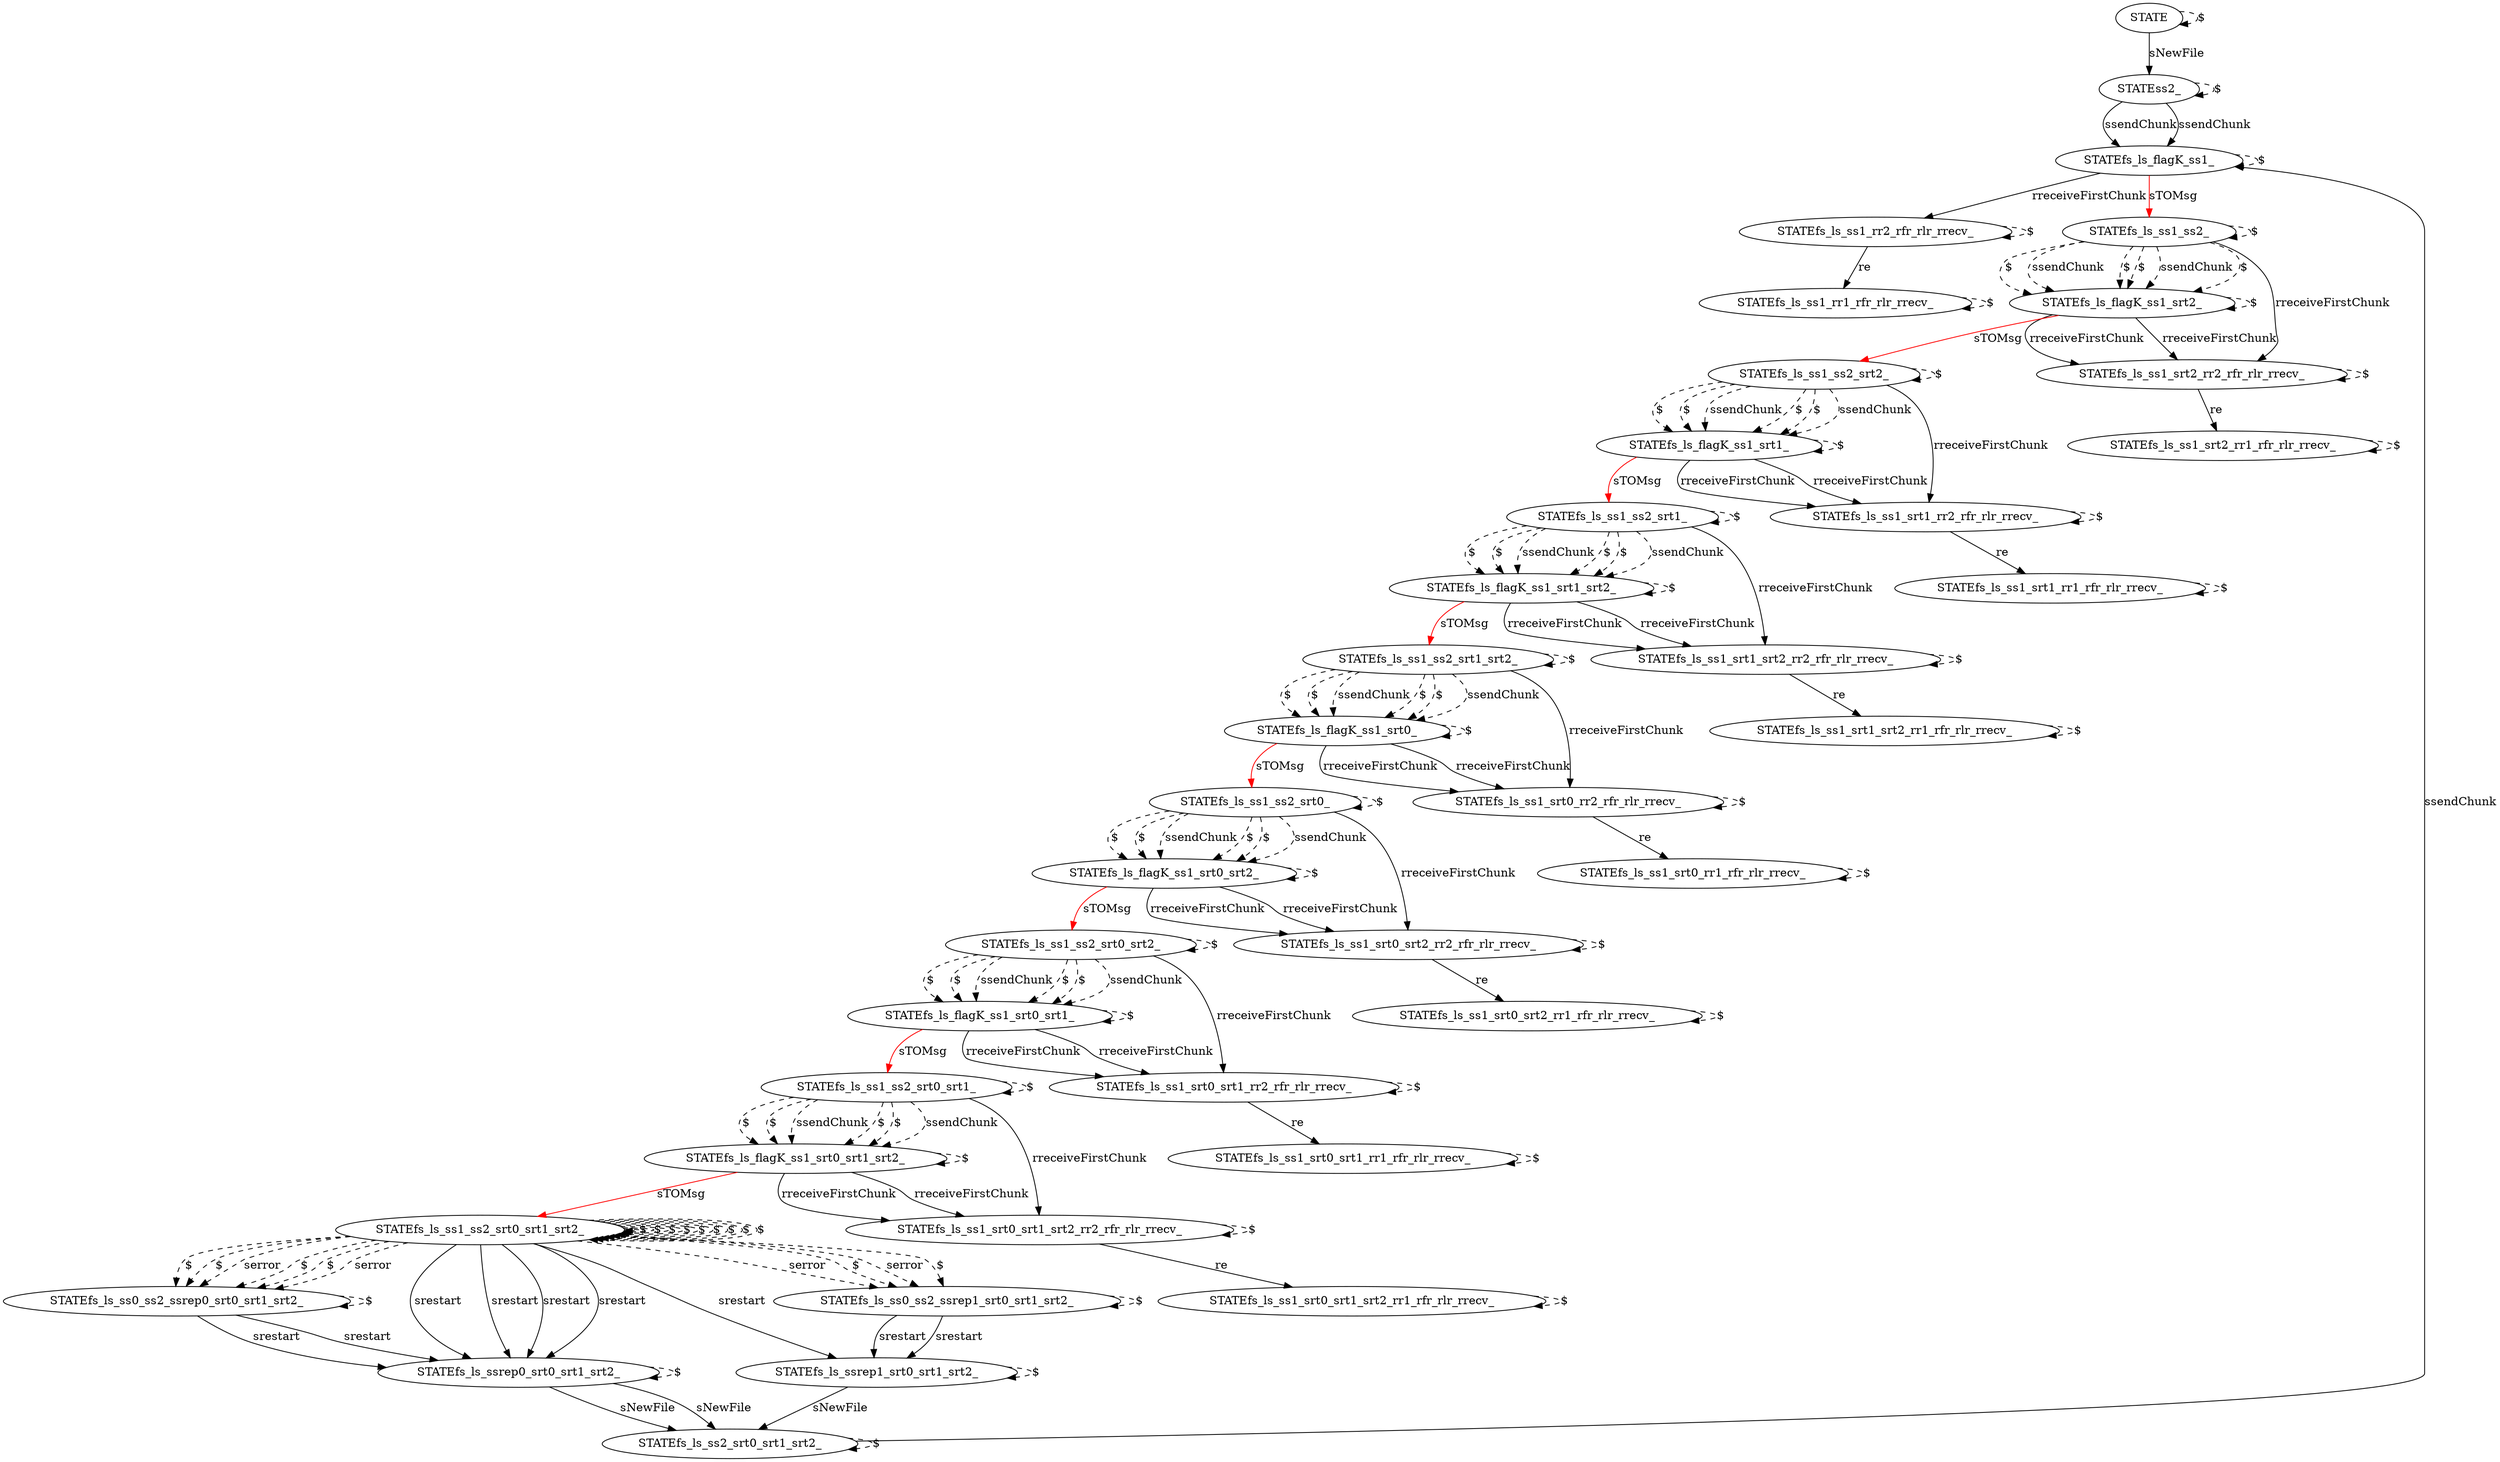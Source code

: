 digraph model {

    STATE -> STATE [style=dashed,label = "$"];
    STATE -> STATEss2_ [label = "sNewFile"];
    STATEss2_ -> STATEss2_ [style=dashed,label = "$"];
    STATEss2_ -> STATEfs_ls_flagK_ss1_ [label = "ssendChunk"];
    STATEss2_ -> STATEfs_ls_flagK_ss1_ [label = "ssendChunk"];
    STATEfs_ls_flagK_ss1_ -> STATEfs_ls_flagK_ss1_ [style=dashed,label = "$"];
    STATEfs_ls_flagK_ss1_ -> STATEfs_ls_ss1_rr2_rfr_rlr_rrecv_ [label = "rreceiveFirstChunk"];
    STATEfs_ls_flagK_ss1_ -> STATEfs_ls_ss1_ss2_ [color="red",label = "sTOMsg"];
    STATEfs_ls_ss1_ss2_ -> STATEfs_ls_flagK_ss1_srt2_ [style=dashed,label = "ssendChunk"];
    STATEfs_ls_ss1_ss2_ -> STATEfs_ls_flagK_ss1_srt2_ [style=dashed,label = "$"];
    STATEfs_ls_ss1_ss2_ -> STATEfs_ls_flagK_ss1_srt2_ [style=dashed,label = "$"];
    STATEfs_ls_ss1_ss2_ -> STATEfs_ls_ss1_srt2_rr2_rfr_rlr_rrecv_ [label = "rreceiveFirstChunk"];
    STATEfs_ls_ss1_ss2_ -> STATEfs_ls_ss1_ss2_ [style=dashed,label = "$"];
    STATEfs_ls_ss1_ss2_ -> STATEfs_ls_flagK_ss1_srt2_ [style=dashed,label = "ssendChunk"];
    STATEfs_ls_ss1_ss2_ -> STATEfs_ls_flagK_ss1_srt2_ [style=dashed,label = "$"];
    STATEfs_ls_ss1_ss2_ -> STATEfs_ls_flagK_ss1_srt2_ [style=dashed,label = "$"];
    STATEfs_ls_ss1_rr2_rfr_rlr_rrecv_ -> STATEfs_ls_ss1_rr2_rfr_rlr_rrecv_ [style=dashed,label = "$"];
    STATEfs_ls_ss1_rr2_rfr_rlr_rrecv_ -> STATEfs_ls_ss1_rr1_rfr_rlr_rrecv_ [label = "re"];
    STATEfs_ls_ss1_rr1_rfr_rlr_rrecv_ -> STATEfs_ls_ss1_rr1_rfr_rlr_rrecv_ [style=dashed,label = "$"];
    STATEfs_ls_flagK_ss1_srt2_ -> STATEfs_ls_flagK_ss1_srt2_ [style=dashed,label = "$"];
    STATEfs_ls_flagK_ss1_srt2_ -> STATEfs_ls_ss1_srt2_rr2_rfr_rlr_rrecv_ [label = "rreceiveFirstChunk"];
    STATEfs_ls_flagK_ss1_srt2_ -> STATEfs_ls_ss1_srt2_rr2_rfr_rlr_rrecv_ [label = "rreceiveFirstChunk"];
    STATEfs_ls_flagK_ss1_srt2_ -> STATEfs_ls_ss1_ss2_srt2_ [color="red",label = "sTOMsg"];
    STATEfs_ls_ss1_ss2_srt2_ -> STATEfs_ls_flagK_ss1_srt1_ [style=dashed,label = "ssendChunk"];
    STATEfs_ls_ss1_ss2_srt2_ -> STATEfs_ls_flagK_ss1_srt1_ [style=dashed,label = "$"];
    STATEfs_ls_ss1_ss2_srt2_ -> STATEfs_ls_flagK_ss1_srt1_ [style=dashed,label = "$"];
    STATEfs_ls_ss1_ss2_srt2_ -> STATEfs_ls_ss1_srt1_rr2_rfr_rlr_rrecv_ [label = "rreceiveFirstChunk"];
    STATEfs_ls_ss1_ss2_srt2_ -> STATEfs_ls_ss1_ss2_srt2_ [style=dashed,label = "$"];
    STATEfs_ls_ss1_ss2_srt2_ -> STATEfs_ls_flagK_ss1_srt1_ [style=dashed,label = "ssendChunk"];
    STATEfs_ls_ss1_ss2_srt2_ -> STATEfs_ls_flagK_ss1_srt1_ [style=dashed,label = "$"];
    STATEfs_ls_ss1_ss2_srt2_ -> STATEfs_ls_flagK_ss1_srt1_ [style=dashed,label = "$"];
    STATEfs_ls_ss1_srt2_rr2_rfr_rlr_rrecv_ -> STATEfs_ls_ss1_srt2_rr2_rfr_rlr_rrecv_ [style=dashed,label = "$"];
    STATEfs_ls_ss1_srt2_rr2_rfr_rlr_rrecv_ -> STATEfs_ls_ss1_srt2_rr1_rfr_rlr_rrecv_ [label = "re"];
    STATEfs_ls_ss1_srt2_rr1_rfr_rlr_rrecv_ -> STATEfs_ls_ss1_srt2_rr1_rfr_rlr_rrecv_ [style=dashed,label = "$"];
    STATEfs_ls_flagK_ss1_srt1_ -> STATEfs_ls_flagK_ss1_srt1_ [style=dashed,label = "$"];
    STATEfs_ls_flagK_ss1_srt1_ -> STATEfs_ls_ss1_srt1_rr2_rfr_rlr_rrecv_ [label = "rreceiveFirstChunk"];
    STATEfs_ls_flagK_ss1_srt1_ -> STATEfs_ls_ss1_srt1_rr2_rfr_rlr_rrecv_ [label = "rreceiveFirstChunk"];
    STATEfs_ls_flagK_ss1_srt1_ -> STATEfs_ls_ss1_ss2_srt1_ [color="red",label = "sTOMsg"];
    STATEfs_ls_ss1_ss2_srt1_ -> STATEfs_ls_flagK_ss1_srt1_srt2_ [style=dashed,label = "ssendChunk"];
    STATEfs_ls_ss1_ss2_srt1_ -> STATEfs_ls_flagK_ss1_srt1_srt2_ [style=dashed,label = "$"];
    STATEfs_ls_ss1_ss2_srt1_ -> STATEfs_ls_flagK_ss1_srt1_srt2_ [style=dashed,label = "$"];
    STATEfs_ls_ss1_ss2_srt1_ -> STATEfs_ls_ss1_srt1_srt2_rr2_rfr_rlr_rrecv_ [label = "rreceiveFirstChunk"];
    STATEfs_ls_ss1_ss2_srt1_ -> STATEfs_ls_ss1_ss2_srt1_ [style=dashed,label = "$"];
    STATEfs_ls_ss1_ss2_srt1_ -> STATEfs_ls_flagK_ss1_srt1_srt2_ [style=dashed,label = "ssendChunk"];
    STATEfs_ls_ss1_ss2_srt1_ -> STATEfs_ls_flagK_ss1_srt1_srt2_ [style=dashed,label = "$"];
    STATEfs_ls_ss1_ss2_srt1_ -> STATEfs_ls_flagK_ss1_srt1_srt2_ [style=dashed,label = "$"];
    STATEfs_ls_ss1_srt1_rr2_rfr_rlr_rrecv_ -> STATEfs_ls_ss1_srt1_rr2_rfr_rlr_rrecv_ [style=dashed,label = "$"];
    STATEfs_ls_ss1_srt1_rr2_rfr_rlr_rrecv_ -> STATEfs_ls_ss1_srt1_rr1_rfr_rlr_rrecv_ [label = "re"];
    STATEfs_ls_ss1_srt1_rr1_rfr_rlr_rrecv_ -> STATEfs_ls_ss1_srt1_rr1_rfr_rlr_rrecv_ [style=dashed,label = "$"];
    STATEfs_ls_flagK_ss1_srt1_srt2_ -> STATEfs_ls_flagK_ss1_srt1_srt2_ [style=dashed,label = "$"];
    STATEfs_ls_flagK_ss1_srt1_srt2_ -> STATEfs_ls_ss1_srt1_srt2_rr2_rfr_rlr_rrecv_ [label = "rreceiveFirstChunk"];
    STATEfs_ls_flagK_ss1_srt1_srt2_ -> STATEfs_ls_ss1_srt1_srt2_rr2_rfr_rlr_rrecv_ [label = "rreceiveFirstChunk"];
    STATEfs_ls_flagK_ss1_srt1_srt2_ -> STATEfs_ls_ss1_ss2_srt1_srt2_ [color="red",label = "sTOMsg"];
    STATEfs_ls_ss1_ss2_srt1_srt2_ -> STATEfs_ls_flagK_ss1_srt0_ [style=dashed,label = "ssendChunk"];
    STATEfs_ls_ss1_ss2_srt1_srt2_ -> STATEfs_ls_flagK_ss1_srt0_ [style=dashed,label = "$"];
    STATEfs_ls_ss1_ss2_srt1_srt2_ -> STATEfs_ls_flagK_ss1_srt0_ [style=dashed,label = "$"];
    STATEfs_ls_ss1_ss2_srt1_srt2_ -> STATEfs_ls_ss1_srt0_rr2_rfr_rlr_rrecv_ [label = "rreceiveFirstChunk"];
    STATEfs_ls_ss1_ss2_srt1_srt2_ -> STATEfs_ls_ss1_ss2_srt1_srt2_ [style=dashed,label = "$"];
    STATEfs_ls_ss1_ss2_srt1_srt2_ -> STATEfs_ls_flagK_ss1_srt0_ [style=dashed,label = "ssendChunk"];
    STATEfs_ls_ss1_ss2_srt1_srt2_ -> STATEfs_ls_flagK_ss1_srt0_ [style=dashed,label = "$"];
    STATEfs_ls_ss1_ss2_srt1_srt2_ -> STATEfs_ls_flagK_ss1_srt0_ [style=dashed,label = "$"];
    STATEfs_ls_ss1_srt1_srt2_rr2_rfr_rlr_rrecv_ -> STATEfs_ls_ss1_srt1_srt2_rr2_rfr_rlr_rrecv_ [style=dashed,label = "$"];
    STATEfs_ls_ss1_srt1_srt2_rr2_rfr_rlr_rrecv_ -> STATEfs_ls_ss1_srt1_srt2_rr1_rfr_rlr_rrecv_ [label = "re"];
    STATEfs_ls_ss1_srt1_srt2_rr1_rfr_rlr_rrecv_ -> STATEfs_ls_ss1_srt1_srt2_rr1_rfr_rlr_rrecv_ [style=dashed,label = "$"];
    STATEfs_ls_flagK_ss1_srt0_ -> STATEfs_ls_flagK_ss1_srt0_ [style=dashed,label = "$"];
    STATEfs_ls_flagK_ss1_srt0_ -> STATEfs_ls_ss1_srt0_rr2_rfr_rlr_rrecv_ [label = "rreceiveFirstChunk"];
    STATEfs_ls_flagK_ss1_srt0_ -> STATEfs_ls_ss1_srt0_rr2_rfr_rlr_rrecv_ [label = "rreceiveFirstChunk"];
    STATEfs_ls_flagK_ss1_srt0_ -> STATEfs_ls_ss1_ss2_srt0_ [color="red",label = "sTOMsg"];
    STATEfs_ls_ss1_ss2_srt0_ -> STATEfs_ls_flagK_ss1_srt0_srt2_ [style=dashed,label = "ssendChunk"];
    STATEfs_ls_ss1_ss2_srt0_ -> STATEfs_ls_flagK_ss1_srt0_srt2_ [style=dashed,label = "$"];
    STATEfs_ls_ss1_ss2_srt0_ -> STATEfs_ls_flagK_ss1_srt0_srt2_ [style=dashed,label = "$"];
    STATEfs_ls_ss1_ss2_srt0_ -> STATEfs_ls_ss1_srt0_srt2_rr2_rfr_rlr_rrecv_ [label = "rreceiveFirstChunk"];
    STATEfs_ls_ss1_ss2_srt0_ -> STATEfs_ls_ss1_ss2_srt0_ [style=dashed,label = "$"];
    STATEfs_ls_ss1_ss2_srt0_ -> STATEfs_ls_flagK_ss1_srt0_srt2_ [style=dashed,label = "ssendChunk"];
    STATEfs_ls_ss1_ss2_srt0_ -> STATEfs_ls_flagK_ss1_srt0_srt2_ [style=dashed,label = "$"];
    STATEfs_ls_ss1_ss2_srt0_ -> STATEfs_ls_flagK_ss1_srt0_srt2_ [style=dashed,label = "$"];
    STATEfs_ls_ss1_srt0_rr2_rfr_rlr_rrecv_ -> STATEfs_ls_ss1_srt0_rr2_rfr_rlr_rrecv_ [style=dashed,label = "$"];
    STATEfs_ls_ss1_srt0_rr2_rfr_rlr_rrecv_ -> STATEfs_ls_ss1_srt0_rr1_rfr_rlr_rrecv_ [label = "re"];
    STATEfs_ls_ss1_srt0_rr1_rfr_rlr_rrecv_ -> STATEfs_ls_ss1_srt0_rr1_rfr_rlr_rrecv_ [style=dashed,label = "$"];
    STATEfs_ls_flagK_ss1_srt0_srt2_ -> STATEfs_ls_flagK_ss1_srt0_srt2_ [style=dashed,label = "$"];
    STATEfs_ls_flagK_ss1_srt0_srt2_ -> STATEfs_ls_ss1_srt0_srt2_rr2_rfr_rlr_rrecv_ [label = "rreceiveFirstChunk"];
    STATEfs_ls_flagK_ss1_srt0_srt2_ -> STATEfs_ls_ss1_srt0_srt2_rr2_rfr_rlr_rrecv_ [label = "rreceiveFirstChunk"];
    STATEfs_ls_flagK_ss1_srt0_srt2_ -> STATEfs_ls_ss1_ss2_srt0_srt2_ [color="red",label = "sTOMsg"];
    STATEfs_ls_ss1_ss2_srt0_srt2_ -> STATEfs_ls_flagK_ss1_srt0_srt1_ [style=dashed,label = "ssendChunk"];
    STATEfs_ls_ss1_ss2_srt0_srt2_ -> STATEfs_ls_flagK_ss1_srt0_srt1_ [style=dashed,label = "$"];
    STATEfs_ls_ss1_ss2_srt0_srt2_ -> STATEfs_ls_flagK_ss1_srt0_srt1_ [style=dashed,label = "$"];
    STATEfs_ls_ss1_ss2_srt0_srt2_ -> STATEfs_ls_ss1_srt0_srt1_rr2_rfr_rlr_rrecv_ [label = "rreceiveFirstChunk"];
    STATEfs_ls_ss1_ss2_srt0_srt2_ -> STATEfs_ls_ss1_ss2_srt0_srt2_ [style=dashed,label = "$"];
    STATEfs_ls_ss1_ss2_srt0_srt2_ -> STATEfs_ls_flagK_ss1_srt0_srt1_ [style=dashed,label = "ssendChunk"];
    STATEfs_ls_ss1_ss2_srt0_srt2_ -> STATEfs_ls_flagK_ss1_srt0_srt1_ [style=dashed,label = "$"];
    STATEfs_ls_ss1_ss2_srt0_srt2_ -> STATEfs_ls_flagK_ss1_srt0_srt1_ [style=dashed,label = "$"];
    STATEfs_ls_ss1_srt0_srt2_rr2_rfr_rlr_rrecv_ -> STATEfs_ls_ss1_srt0_srt2_rr2_rfr_rlr_rrecv_ [style=dashed,label = "$"];
    STATEfs_ls_ss1_srt0_srt2_rr2_rfr_rlr_rrecv_ -> STATEfs_ls_ss1_srt0_srt2_rr1_rfr_rlr_rrecv_ [label = "re"];
    STATEfs_ls_ss1_srt0_srt2_rr1_rfr_rlr_rrecv_ -> STATEfs_ls_ss1_srt0_srt2_rr1_rfr_rlr_rrecv_ [style=dashed,label = "$"];
    STATEfs_ls_flagK_ss1_srt0_srt1_ -> STATEfs_ls_flagK_ss1_srt0_srt1_ [style=dashed,label = "$"];
    STATEfs_ls_flagK_ss1_srt0_srt1_ -> STATEfs_ls_ss1_srt0_srt1_rr2_rfr_rlr_rrecv_ [label = "rreceiveFirstChunk"];
    STATEfs_ls_flagK_ss1_srt0_srt1_ -> STATEfs_ls_ss1_srt0_srt1_rr2_rfr_rlr_rrecv_ [label = "rreceiveFirstChunk"];
    STATEfs_ls_flagK_ss1_srt0_srt1_ -> STATEfs_ls_ss1_ss2_srt0_srt1_ [color="red",label = "sTOMsg"];
    STATEfs_ls_ss1_ss2_srt0_srt1_ -> STATEfs_ls_flagK_ss1_srt0_srt1_srt2_ [style=dashed,label = "ssendChunk"];
    STATEfs_ls_ss1_ss2_srt0_srt1_ -> STATEfs_ls_flagK_ss1_srt0_srt1_srt2_ [style=dashed,label = "$"];
    STATEfs_ls_ss1_ss2_srt0_srt1_ -> STATEfs_ls_flagK_ss1_srt0_srt1_srt2_ [style=dashed,label = "$"];
    STATEfs_ls_ss1_ss2_srt0_srt1_ -> STATEfs_ls_ss1_srt0_srt1_srt2_rr2_rfr_rlr_rrecv_ [label = "rreceiveFirstChunk"];
    STATEfs_ls_ss1_ss2_srt0_srt1_ -> STATEfs_ls_ss1_ss2_srt0_srt1_ [style=dashed,label = "$"];
    STATEfs_ls_ss1_ss2_srt0_srt1_ -> STATEfs_ls_flagK_ss1_srt0_srt1_srt2_ [style=dashed,label = "ssendChunk"];
    STATEfs_ls_ss1_ss2_srt0_srt1_ -> STATEfs_ls_flagK_ss1_srt0_srt1_srt2_ [style=dashed,label = "$"];
    STATEfs_ls_ss1_ss2_srt0_srt1_ -> STATEfs_ls_flagK_ss1_srt0_srt1_srt2_ [style=dashed,label = "$"];
    STATEfs_ls_ss1_srt0_srt1_rr2_rfr_rlr_rrecv_ -> STATEfs_ls_ss1_srt0_srt1_rr2_rfr_rlr_rrecv_ [style=dashed,label = "$"];
    STATEfs_ls_ss1_srt0_srt1_rr2_rfr_rlr_rrecv_ -> STATEfs_ls_ss1_srt0_srt1_rr1_rfr_rlr_rrecv_ [label = "re"];
    STATEfs_ls_ss1_srt0_srt1_rr1_rfr_rlr_rrecv_ -> STATEfs_ls_ss1_srt0_srt1_rr1_rfr_rlr_rrecv_ [style=dashed,label = "$"];
    STATEfs_ls_flagK_ss1_srt0_srt1_srt2_ -> STATEfs_ls_flagK_ss1_srt0_srt1_srt2_ [style=dashed,label = "$"];
    STATEfs_ls_flagK_ss1_srt0_srt1_srt2_ -> STATEfs_ls_ss1_srt0_srt1_srt2_rr2_rfr_rlr_rrecv_ [label = "rreceiveFirstChunk"];
    STATEfs_ls_flagK_ss1_srt0_srt1_srt2_ -> STATEfs_ls_ss1_srt0_srt1_srt2_rr2_rfr_rlr_rrecv_ [label = "rreceiveFirstChunk"];
    STATEfs_ls_flagK_ss1_srt0_srt1_srt2_ -> STATEfs_ls_ss1_ss2_srt0_srt1_srt2_ [color="red",label = "sTOMsg"];
    STATEfs_ls_ss1_ss2_srt0_srt1_srt2_ -> STATEfs_ls_ss1_ss2_srt0_srt1_srt2_ [style=dashed,label = "$"];
    STATEfs_ls_ss1_ss2_srt0_srt1_srt2_ -> STATEfs_ls_ss1_ss2_srt0_srt1_srt2_ [style=dashed,label = "$"];
    STATEfs_ls_ss1_ss2_srt0_srt1_srt2_ -> STATEfs_ls_ss1_ss2_srt0_srt1_srt2_ [style=dashed,label = "$"];
    STATEfs_ls_ss1_ss2_srt0_srt1_srt2_ -> STATEfs_ls_ss0_ss2_ssrep0_srt0_srt1_srt2_ [style=dashed,label = "serror"];
    STATEfs_ls_ss1_ss2_srt0_srt1_srt2_ -> STATEfs_ls_ss0_ss2_ssrep0_srt0_srt1_srt2_ [style=dashed,label = "$"];
    STATEfs_ls_ss1_ss2_srt0_srt1_srt2_ -> STATEfs_ls_ss0_ss2_ssrep0_srt0_srt1_srt2_ [style=dashed,label = "$"];
    STATEfs_ls_ss1_ss2_srt0_srt1_srt2_ -> STATEfs_ls_ssrep0_srt0_srt1_srt2_ [label = "srestart"];
    STATEfs_ls_ss1_ss2_srt0_srt1_srt2_ -> STATEfs_ls_ssrep0_srt0_srt1_srt2_ [label = "srestart"];
    STATEfs_ls_ss1_ss2_srt0_srt1_srt2_ -> STATEfs_ls_ss1_ss2_srt0_srt1_srt2_ [style=dashed,label = "$"];
    STATEfs_ls_ss1_ss2_srt0_srt1_srt2_ -> STATEfs_ls_ss1_ss2_srt0_srt1_srt2_ [style=dashed,label = "$"];
    STATEfs_ls_ss1_ss2_srt0_srt1_srt2_ -> STATEfs_ls_ss1_ss2_srt0_srt1_srt2_ [style=dashed,label = "$"];
    STATEfs_ls_ss1_ss2_srt0_srt1_srt2_ -> STATEfs_ls_ssrep1_srt0_srt1_srt2_ [label = "srestart"];
    STATEfs_ls_ss1_ss2_srt0_srt1_srt2_ -> STATEfs_ls_ssrep0_srt0_srt1_srt2_ [label = "srestart"];
    STATEfs_ls_ss1_ss2_srt0_srt1_srt2_ -> STATEfs_ls_ssrep0_srt0_srt1_srt2_ [label = "srestart"];
    STATEfs_ls_ss1_ss2_srt0_srt1_srt2_ -> STATEfs_ls_ss0_ss2_ssrep1_srt0_srt1_srt2_ [style=dashed,label = "serror"];
    STATEfs_ls_ss1_ss2_srt0_srt1_srt2_ -> STATEfs_ls_ss0_ss2_ssrep1_srt0_srt1_srt2_ [style=dashed,label = "$"];
    STATEfs_ls_ss1_ss2_srt0_srt1_srt2_ -> STATEfs_ls_ss1_ss2_srt0_srt1_srt2_ [style=dashed,label = "$"];
    STATEfs_ls_ss1_ss2_srt0_srt1_srt2_ -> STATEfs_ls_ss1_ss2_srt0_srt1_srt2_ [style=dashed,label = "$"];
    STATEfs_ls_ss1_ss2_srt0_srt1_srt2_ -> STATEfs_ls_ss1_ss2_srt0_srt1_srt2_ [style=dashed,label = "$"];
    STATEfs_ls_ss1_ss2_srt0_srt1_srt2_ -> STATEfs_ls_ss0_ss2_ssrep0_srt0_srt1_srt2_ [style=dashed,label = "serror"];
    STATEfs_ls_ss1_ss2_srt0_srt1_srt2_ -> STATEfs_ls_ss0_ss2_ssrep0_srt0_srt1_srt2_ [style=dashed,label = "$"];
    STATEfs_ls_ss1_ss2_srt0_srt1_srt2_ -> STATEfs_ls_ss0_ss2_ssrep0_srt0_srt1_srt2_ [style=dashed,label = "$"];
    STATEfs_ls_ss1_ss2_srt0_srt1_srt2_ -> STATEfs_ls_ss0_ss2_ssrep1_srt0_srt1_srt2_ [style=dashed,label = "serror"];
    STATEfs_ls_ss1_ss2_srt0_srt1_srt2_ -> STATEfs_ls_ss0_ss2_ssrep1_srt0_srt1_srt2_ [style=dashed,label = "$"];
    STATEfs_ls_ss1_srt0_srt1_srt2_rr2_rfr_rlr_rrecv_ -> STATEfs_ls_ss1_srt0_srt1_srt2_rr2_rfr_rlr_rrecv_ [style=dashed,label = "$"];
    STATEfs_ls_ss1_srt0_srt1_srt2_rr2_rfr_rlr_rrecv_ -> STATEfs_ls_ss1_srt0_srt1_srt2_rr1_rfr_rlr_rrecv_ [label = "re"];
    STATEfs_ls_ss1_srt0_srt1_srt2_rr1_rfr_rlr_rrecv_ -> STATEfs_ls_ss1_srt0_srt1_srt2_rr1_rfr_rlr_rrecv_ [style=dashed,label = "$"];
    STATEfs_ls_ss0_ss2_ssrep1_srt0_srt1_srt2_ -> STATEfs_ls_ss0_ss2_ssrep1_srt0_srt1_srt2_ [style=dashed,label = "$"];
    STATEfs_ls_ss0_ss2_ssrep1_srt0_srt1_srt2_ -> STATEfs_ls_ssrep1_srt0_srt1_srt2_ [label = "srestart"];
    STATEfs_ls_ss0_ss2_ssrep1_srt0_srt1_srt2_ -> STATEfs_ls_ssrep1_srt0_srt1_srt2_ [label = "srestart"];
    STATEfs_ls_ss0_ss2_ssrep0_srt0_srt1_srt2_ -> STATEfs_ls_ss0_ss2_ssrep0_srt0_srt1_srt2_ [style=dashed,label = "$"];
    STATEfs_ls_ss0_ss2_ssrep0_srt0_srt1_srt2_ -> STATEfs_ls_ssrep0_srt0_srt1_srt2_ [label = "srestart"];
    STATEfs_ls_ss0_ss2_ssrep0_srt0_srt1_srt2_ -> STATEfs_ls_ssrep0_srt0_srt1_srt2_ [label = "srestart"];
    STATEfs_ls_ssrep0_srt0_srt1_srt2_ -> STATEfs_ls_ssrep0_srt0_srt1_srt2_ [style=dashed,label = "$"];
    STATEfs_ls_ssrep0_srt0_srt1_srt2_ -> STATEfs_ls_ss2_srt0_srt1_srt2_ [label = "sNewFile"];
    STATEfs_ls_ssrep0_srt0_srt1_srt2_ -> STATEfs_ls_ss2_srt0_srt1_srt2_ [label = "sNewFile"];
    STATEfs_ls_ss2_srt0_srt1_srt2_ -> STATEfs_ls_ss2_srt0_srt1_srt2_ [style=dashed,label = "$"];
    STATEfs_ls_ss2_srt0_srt1_srt2_ -> STATEfs_ls_flagK_ss1_ [label = "ssendChunk"];
    STATEfs_ls_ssrep1_srt0_srt1_srt2_ -> STATEfs_ls_ssrep1_srt0_srt1_srt2_ [style=dashed,label = "$"];
    STATEfs_ls_ssrep1_srt0_srt1_srt2_ -> STATEfs_ls_ss2_srt0_srt1_srt2_ [label = "sNewFile"];

}